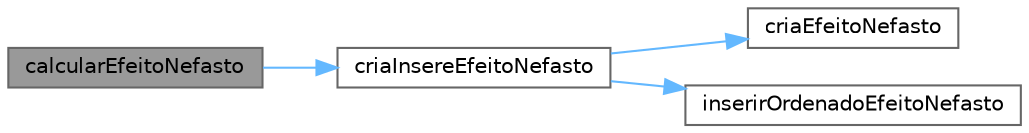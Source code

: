 digraph "calcularEfeitoNefasto"
{
 // LATEX_PDF_SIZE
  bgcolor="transparent";
  edge [fontname=Helvetica,fontsize=10,labelfontname=Helvetica,labelfontsize=10];
  node [fontname=Helvetica,fontsize=10,shape=box,height=0.2,width=0.4];
  rankdir="LR";
  Node1 [id="Node000001",label="calcularEfeitoNefasto",height=0.2,width=0.4,color="gray40", fillcolor="grey60", style="filled", fontcolor="black",tooltip="funcao para calcular o efeito nefasto"];
  Node1 -> Node2 [id="edge1_Node000001_Node000002",color="steelblue1",style="solid",tooltip=" "];
  Node2 [id="Node000002",label="criaInsereEfeitoNefasto",height=0.2,width=0.4,color="grey40", fillcolor="white", style="filled",URL="$funcoes_8c.html#a0d04a87299c850f40d81c0d017de586f",tooltip="funcao auxiliar para criar e inserir o efeito nefasto"];
  Node2 -> Node3 [id="edge2_Node000002_Node000003",color="steelblue1",style="solid",tooltip=" "];
  Node3 [id="Node000003",label="criaEfeitoNefasto",height=0.2,width=0.4,color="grey40", fillcolor="white", style="filled",URL="$funcoes_8c.html#a09b5b153bebcb9912ee6ccf2dd1414e7",tooltip="funcao para criar um efeito nefasto"];
  Node2 -> Node4 [id="edge3_Node000002_Node000004",color="steelblue1",style="solid",tooltip=" "];
  Node4 [id="Node000004",label="inserirOrdenadoEfeitoNefasto",height=0.2,width=0.4,color="grey40", fillcolor="white", style="filled",URL="$funcoes_8c.html#a082916aa5c9a98bb972dc85a9982b11c",tooltip="funcao para inserir os efeitos nefastos de forma ordenada"];
}
